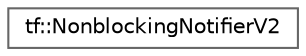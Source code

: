 digraph "类继承关系图"
{
 // LATEX_PDF_SIZE
  bgcolor="transparent";
  edge [fontname=Helvetica,fontsize=10,labelfontname=Helvetica,labelfontsize=10];
  node [fontname=Helvetica,fontsize=10,shape=box,height=0.2,width=0.4];
  rankdir="LR";
  Node0 [id="Node000000",label="tf::NonblockingNotifierV2",height=0.2,width=0.4,color="grey40", fillcolor="white", style="filled",URL="$classtf_1_1_nonblocking_notifier_v2.html",tooltip=" "];
}
